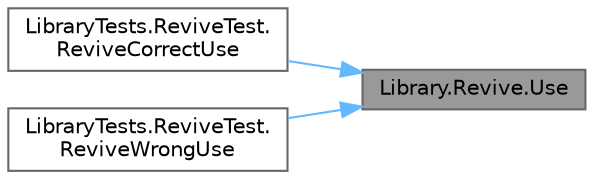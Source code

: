 digraph "Library.Revive.Use"
{
 // INTERACTIVE_SVG=YES
 // LATEX_PDF_SIZE
  bgcolor="transparent";
  edge [fontname=Helvetica,fontsize=10,labelfontname=Helvetica,labelfontsize=10];
  node [fontname=Helvetica,fontsize=10,shape=box,height=0.2,width=0.4];
  rankdir="RL";
  Node1 [id="Node000001",label="Library.Revive.Use",height=0.2,width=0.4,color="gray40", fillcolor="grey60", style="filled", fontcolor="black",tooltip="Revive al Pokemon asignando a su vida actual la mitad de la vida base, si está vivo no se revive."];
  Node1 -> Node2 [id="edge1_Node000001_Node000002",dir="back",color="steelblue1",style="solid",tooltip=" "];
  Node2 [id="Node000002",label="LibraryTests.ReviveTest.\lReviveCorrectUse",height=0.2,width=0.4,color="grey40", fillcolor="white", style="filled",URL="$classLibraryTests_1_1ReviveTest.html#a8f3b3809f2f233cc9c617445031a1e5a",tooltip="Test de pocion de revivir."];
  Node1 -> Node3 [id="edge2_Node000001_Node000003",dir="back",color="steelblue1",style="solid",tooltip=" "];
  Node3 [id="Node000003",label="LibraryTests.ReviveTest.\lReviveWrongUse",height=0.2,width=0.4,color="grey40", fillcolor="white", style="filled",URL="$classLibraryTests_1_1ReviveTest.html#a46c8445b11dbfedc1e09ffd6c912618c",tooltip="Verifica que el item Revive no puede utilizarse sobre un Pokemon que no está debilitado."];
}
